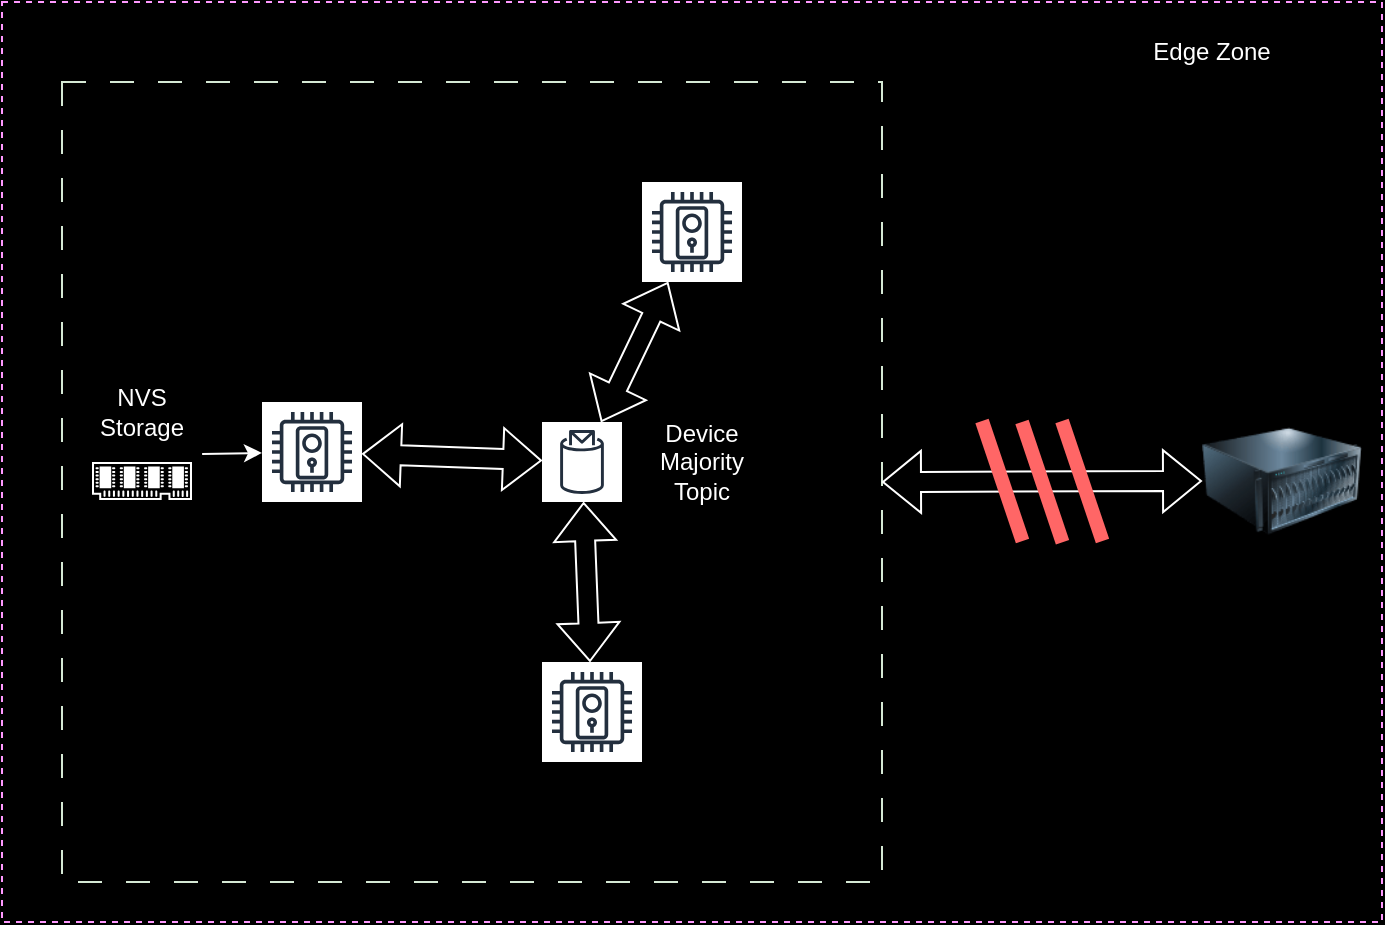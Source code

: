 <mxfile version="24.5.4" type="device">
  <diagram name="Página-1" id="NcUw3zklXFF5DcyBGEPd">
    <mxGraphModel dx="1221" dy="761" grid="1" gridSize="10" guides="1" tooltips="1" connect="1" arrows="1" fold="1" page="1" pageScale="1" pageWidth="827" pageHeight="1169" background="#000000" math="0" shadow="0">
      <root>
        <mxCell id="0" />
        <mxCell id="1" parent="0" />
        <mxCell id="pjMFJL4pRq1TfvZJni5_-3" value="" style="rounded=0;whiteSpace=wrap;html=1;fillColor=none;strokeColor=#FF99FF;dashed=1;" vertex="1" parent="1">
          <mxGeometry x="60" y="120" width="690" height="460" as="geometry" />
        </mxCell>
        <mxCell id="pjMFJL4pRq1TfvZJni5_-20" value="" style="rounded=0;whiteSpace=wrap;html=1;fillColor=none;strokeColor=#D5E8D4;dashed=1;dashPattern=12 12;" vertex="1" parent="1">
          <mxGeometry x="90" y="160" width="410" height="400" as="geometry" />
        </mxCell>
        <mxCell id="pjMFJL4pRq1TfvZJni5_-12" value="&lt;font color=&quot;#ffffff&quot;&gt;&lt;br&gt;&lt;/font&gt;" style="sketch=0;outlineConnect=0;fontColor=#232F3E;gradientColor=none;strokeColor=#232F3E;fillColor=#ffffff;dashed=0;verticalLabelPosition=bottom;verticalAlign=top;align=center;html=1;fontSize=12;fontStyle=0;aspect=fixed;shape=mxgraph.aws4.resourceIcon;resIcon=mxgraph.aws4.topic_2;" vertex="1" parent="1">
          <mxGeometry x="330" y="330" width="40" height="40" as="geometry" />
        </mxCell>
        <mxCell id="pjMFJL4pRq1TfvZJni5_-1" value="" style="sketch=0;pointerEvents=1;shadow=0;dashed=0;html=1;strokeColor=none;fillColor=#FFFFFF;aspect=fixed;labelPosition=center;verticalLabelPosition=bottom;verticalAlign=top;align=center;outlineConnect=0;shape=mxgraph.vvd.memory;" vertex="1" parent="1">
          <mxGeometry x="105" y="350" width="50" height="19" as="geometry" />
        </mxCell>
        <mxCell id="pjMFJL4pRq1TfvZJni5_-2" value="&lt;font color=&quot;#ffffff&quot;&gt;NVS Storage&lt;br&gt;&lt;/font&gt;" style="text;html=1;align=center;verticalAlign=middle;whiteSpace=wrap;rounded=0;" vertex="1" parent="1">
          <mxGeometry x="100" y="310" width="60" height="30" as="geometry" />
        </mxCell>
        <mxCell id="pjMFJL4pRq1TfvZJni5_-7" value="" style="sketch=0;outlineConnect=0;fontColor=#232F3E;gradientColor=none;strokeColor=#232F3E;fillColor=#ffffff;dashed=0;verticalLabelPosition=bottom;verticalAlign=top;align=center;html=1;fontSize=12;fontStyle=0;aspect=fixed;shape=mxgraph.aws4.resourceIcon;resIcon=mxgraph.aws4.door_lock;" vertex="1" parent="1">
          <mxGeometry x="190" y="320" width="50" height="50" as="geometry" />
        </mxCell>
        <mxCell id="pjMFJL4pRq1TfvZJni5_-8" value="" style="sketch=0;outlineConnect=0;fontColor=#232F3E;gradientColor=none;strokeColor=#232F3E;fillColor=#ffffff;dashed=0;verticalLabelPosition=bottom;verticalAlign=top;align=center;html=1;fontSize=12;fontStyle=0;aspect=fixed;shape=mxgraph.aws4.resourceIcon;resIcon=mxgraph.aws4.door_lock;" vertex="1" parent="1">
          <mxGeometry x="330" y="450" width="50" height="50" as="geometry" />
        </mxCell>
        <mxCell id="pjMFJL4pRq1TfvZJni5_-9" value="" style="sketch=0;outlineConnect=0;fontColor=#232F3E;gradientColor=none;strokeColor=#232F3E;fillColor=#ffffff;dashed=0;verticalLabelPosition=bottom;verticalAlign=top;align=center;html=1;fontSize=12;fontStyle=0;aspect=fixed;shape=mxgraph.aws4.resourceIcon;resIcon=mxgraph.aws4.door_lock;" vertex="1" parent="1">
          <mxGeometry x="380" y="210" width="50" height="50" as="geometry" />
        </mxCell>
        <mxCell id="pjMFJL4pRq1TfvZJni5_-10" value="" style="endArrow=classic;html=1;rounded=0;exitX=1.001;exitY=1.201;exitDx=0;exitDy=0;exitPerimeter=0;strokeColor=#FFFFFF;" edge="1" parent="1" source="pjMFJL4pRq1TfvZJni5_-2" target="pjMFJL4pRq1TfvZJni5_-7">
          <mxGeometry width="50" height="50" relative="1" as="geometry">
            <mxPoint x="250" y="330" as="sourcePoint" />
            <mxPoint x="300" y="280" as="targetPoint" />
          </mxGeometry>
        </mxCell>
        <mxCell id="pjMFJL4pRq1TfvZJni5_-13" value="" style="edgeStyle=orthogonalEdgeStyle;rounded=0;orthogonalLoop=1;jettySize=auto;html=1;" edge="1" parent="1" source="pjMFJL4pRq1TfvZJni5_-12" target="pjMFJL4pRq1TfvZJni5_-8">
          <mxGeometry relative="1" as="geometry" />
        </mxCell>
        <mxCell id="pjMFJL4pRq1TfvZJni5_-15" value="" style="shape=flexArrow;endArrow=classic;startArrow=classic;html=1;rounded=0;strokeColor=#FFFFFF;" edge="1" parent="1" source="pjMFJL4pRq1TfvZJni5_-7" target="pjMFJL4pRq1TfvZJni5_-12">
          <mxGeometry width="100" height="100" relative="1" as="geometry">
            <mxPoint x="230" y="360" as="sourcePoint" />
            <mxPoint x="330" y="260" as="targetPoint" />
          </mxGeometry>
        </mxCell>
        <mxCell id="pjMFJL4pRq1TfvZJni5_-16" value="" style="shape=flexArrow;endArrow=classic;startArrow=classic;html=1;rounded=0;strokeColor=#FFFFFF;" edge="1" parent="1" source="pjMFJL4pRq1TfvZJni5_-12" target="pjMFJL4pRq1TfvZJni5_-9">
          <mxGeometry width="100" height="100" relative="1" as="geometry">
            <mxPoint x="230" y="360" as="sourcePoint" />
            <mxPoint x="330" y="260" as="targetPoint" />
          </mxGeometry>
        </mxCell>
        <mxCell id="pjMFJL4pRq1TfvZJni5_-18" value="" style="shape=flexArrow;endArrow=classic;startArrow=classic;html=1;rounded=0;strokeColor=#FFFFFF;" edge="1" parent="1" source="pjMFJL4pRq1TfvZJni5_-8" target="pjMFJL4pRq1TfvZJni5_-12">
          <mxGeometry width="100" height="100" relative="1" as="geometry">
            <mxPoint x="230" y="360" as="sourcePoint" />
            <mxPoint x="330" y="260" as="targetPoint" />
          </mxGeometry>
        </mxCell>
        <mxCell id="pjMFJL4pRq1TfvZJni5_-19" value="" style="image;html=1;image=img/lib/clip_art/computers/Server_128x128.png" vertex="1" parent="1">
          <mxGeometry x="660" y="319.5" width="80" height="80" as="geometry" />
        </mxCell>
        <mxCell id="pjMFJL4pRq1TfvZJni5_-21" value="" style="shape=flexArrow;endArrow=classic;startArrow=classic;html=1;rounded=0;exitX=1;exitY=0.5;exitDx=0;exitDy=0;entryX=0;entryY=0.5;entryDx=0;entryDy=0;strokeColor=#FFFFFF;" edge="1" parent="1" source="pjMFJL4pRq1TfvZJni5_-20" target="pjMFJL4pRq1TfvZJni5_-19">
          <mxGeometry width="100" height="100" relative="1" as="geometry">
            <mxPoint x="310" y="350" as="sourcePoint" />
            <mxPoint x="410" y="250" as="targetPoint" />
          </mxGeometry>
        </mxCell>
        <mxCell id="pjMFJL4pRq1TfvZJni5_-28" value="" style="endArrow=none;html=1;rounded=0;exitX=0.754;exitY=0.608;exitDx=0;exitDy=0;exitPerimeter=0;strokeColor=#FF6666;strokeWidth=7;" edge="1" parent="1">
          <mxGeometry width="50" height="50" relative="1" as="geometry">
            <mxPoint x="590.26" y="390.08" as="sourcePoint" />
            <mxPoint x="570" y="330" as="targetPoint" />
          </mxGeometry>
        </mxCell>
        <mxCell id="pjMFJL4pRq1TfvZJni5_-29" value="" style="endArrow=none;html=1;rounded=0;exitX=0.754;exitY=0.608;exitDx=0;exitDy=0;exitPerimeter=0;strokeColor=#FF6666;strokeWidth=7;" edge="1" parent="1">
          <mxGeometry width="50" height="50" relative="1" as="geometry">
            <mxPoint x="570.26" y="389.54" as="sourcePoint" />
            <mxPoint x="550" y="329.46" as="targetPoint" />
          </mxGeometry>
        </mxCell>
        <mxCell id="pjMFJL4pRq1TfvZJni5_-30" value="" style="endArrow=none;html=1;rounded=0;exitX=0.754;exitY=0.608;exitDx=0;exitDy=0;exitPerimeter=0;strokeColor=#FF6666;strokeWidth=7;" edge="1" parent="1">
          <mxGeometry width="50" height="50" relative="1" as="geometry">
            <mxPoint x="610.26" y="389.54" as="sourcePoint" />
            <mxPoint x="590" y="329.46" as="targetPoint" />
          </mxGeometry>
        </mxCell>
        <mxCell id="pjMFJL4pRq1TfvZJni5_-33" value="&lt;font color=&quot;#ffffff&quot;&gt;Device Majority Topic&lt;br&gt;&lt;/font&gt;" style="text;html=1;align=center;verticalAlign=middle;whiteSpace=wrap;rounded=0;" vertex="1" parent="1">
          <mxGeometry x="380" y="335" width="60" height="30" as="geometry" />
        </mxCell>
        <mxCell id="pjMFJL4pRq1TfvZJni5_-35" value="&lt;font color=&quot;#ffffff&quot;&gt;Edge Zone&lt;br&gt;&lt;/font&gt;" style="text;html=1;align=center;verticalAlign=middle;whiteSpace=wrap;rounded=0;" vertex="1" parent="1">
          <mxGeometry x="600" y="130" width="130" height="30" as="geometry" />
        </mxCell>
      </root>
    </mxGraphModel>
  </diagram>
</mxfile>
